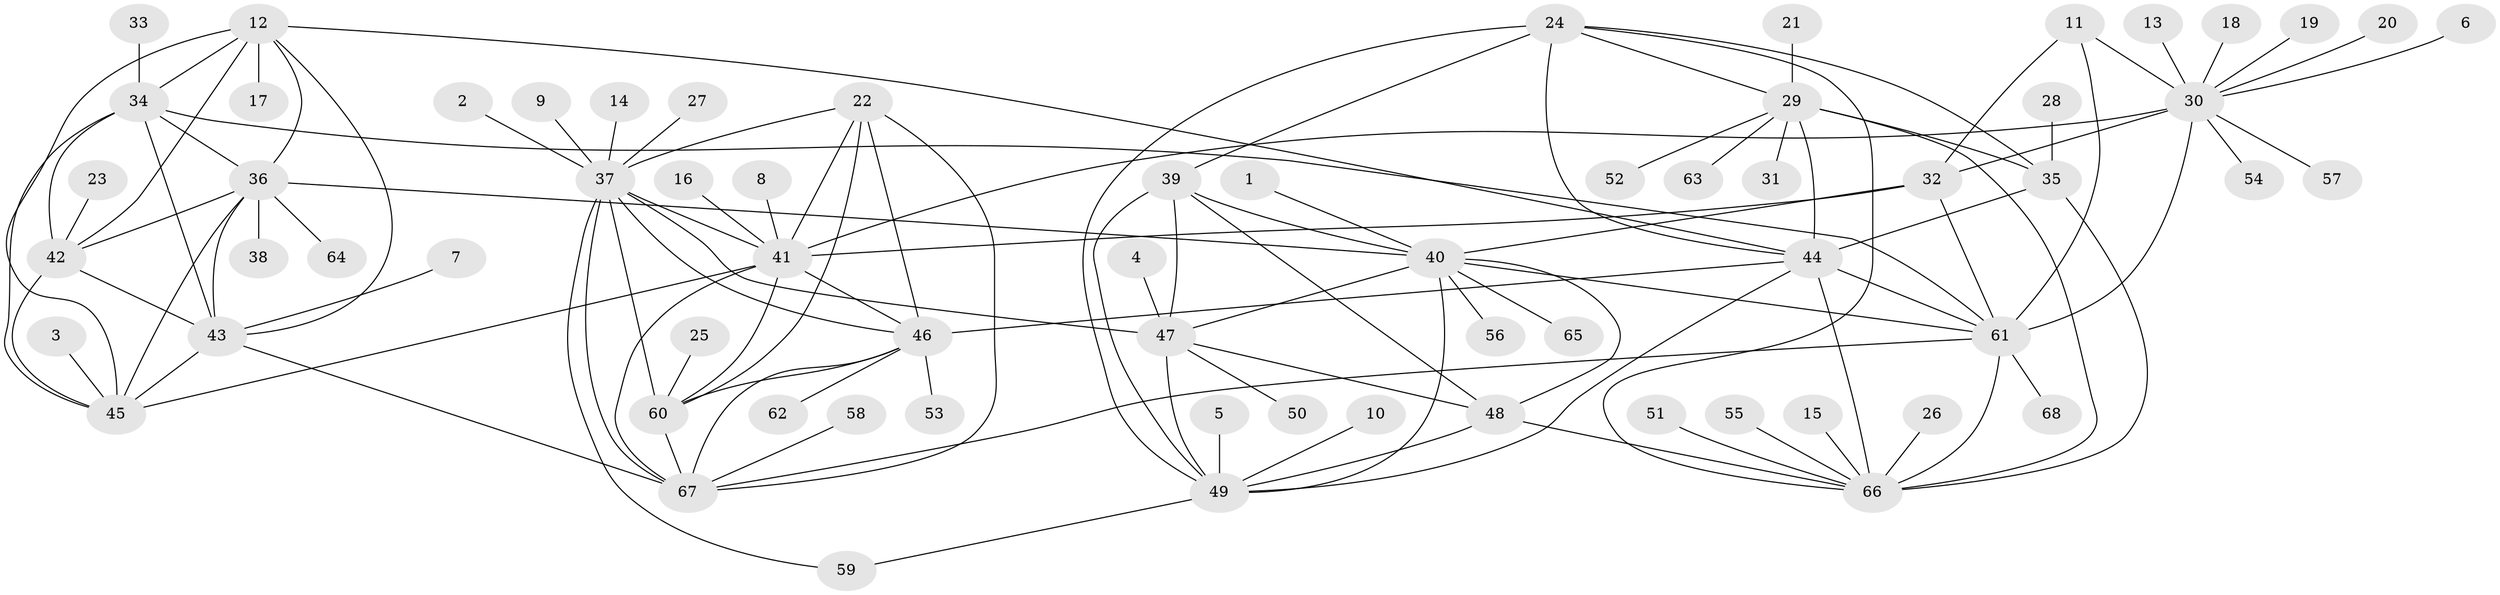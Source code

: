 // original degree distribution, {6: 0.022900763358778626, 9: 0.05343511450381679, 7: 0.05343511450381679, 11: 0.015267175572519083, 12: 0.015267175572519083, 8: 0.030534351145038167, 10: 0.022900763358778626, 13: 0.015267175572519083, 1: 0.5954198473282443, 2: 0.16030534351145037, 3: 0.015267175572519083}
// Generated by graph-tools (version 1.1) at 2025/26/03/09/25 03:26:35]
// undirected, 68 vertices, 117 edges
graph export_dot {
graph [start="1"]
  node [color=gray90,style=filled];
  1;
  2;
  3;
  4;
  5;
  6;
  7;
  8;
  9;
  10;
  11;
  12;
  13;
  14;
  15;
  16;
  17;
  18;
  19;
  20;
  21;
  22;
  23;
  24;
  25;
  26;
  27;
  28;
  29;
  30;
  31;
  32;
  33;
  34;
  35;
  36;
  37;
  38;
  39;
  40;
  41;
  42;
  43;
  44;
  45;
  46;
  47;
  48;
  49;
  50;
  51;
  52;
  53;
  54;
  55;
  56;
  57;
  58;
  59;
  60;
  61;
  62;
  63;
  64;
  65;
  66;
  67;
  68;
  1 -- 40 [weight=1.0];
  2 -- 37 [weight=1.0];
  3 -- 45 [weight=1.0];
  4 -- 47 [weight=1.0];
  5 -- 49 [weight=1.0];
  6 -- 30 [weight=1.0];
  7 -- 43 [weight=1.0];
  8 -- 41 [weight=1.0];
  9 -- 37 [weight=1.0];
  10 -- 49 [weight=1.0];
  11 -- 30 [weight=2.0];
  11 -- 32 [weight=1.0];
  11 -- 61 [weight=2.0];
  12 -- 17 [weight=1.0];
  12 -- 34 [weight=1.0];
  12 -- 36 [weight=1.0];
  12 -- 42 [weight=1.0];
  12 -- 43 [weight=1.0];
  12 -- 44 [weight=1.0];
  12 -- 45 [weight=1.0];
  13 -- 30 [weight=1.0];
  14 -- 37 [weight=1.0];
  15 -- 66 [weight=1.0];
  16 -- 41 [weight=1.0];
  18 -- 30 [weight=1.0];
  19 -- 30 [weight=1.0];
  20 -- 30 [weight=1.0];
  21 -- 29 [weight=1.0];
  22 -- 37 [weight=1.0];
  22 -- 41 [weight=1.0];
  22 -- 46 [weight=1.0];
  22 -- 60 [weight=1.0];
  22 -- 67 [weight=1.0];
  23 -- 42 [weight=1.0];
  24 -- 29 [weight=1.0];
  24 -- 35 [weight=1.0];
  24 -- 39 [weight=1.0];
  24 -- 44 [weight=2.0];
  24 -- 49 [weight=1.0];
  24 -- 66 [weight=1.0];
  25 -- 60 [weight=1.0];
  26 -- 66 [weight=1.0];
  27 -- 37 [weight=1.0];
  28 -- 35 [weight=1.0];
  29 -- 31 [weight=1.0];
  29 -- 35 [weight=1.0];
  29 -- 44 [weight=2.0];
  29 -- 52 [weight=1.0];
  29 -- 63 [weight=1.0];
  29 -- 66 [weight=1.0];
  30 -- 32 [weight=2.0];
  30 -- 41 [weight=1.0];
  30 -- 54 [weight=1.0];
  30 -- 57 [weight=1.0];
  30 -- 61 [weight=4.0];
  32 -- 40 [weight=1.0];
  32 -- 41 [weight=1.0];
  32 -- 61 [weight=2.0];
  33 -- 34 [weight=1.0];
  34 -- 36 [weight=1.0];
  34 -- 42 [weight=1.0];
  34 -- 43 [weight=1.0];
  34 -- 45 [weight=1.0];
  34 -- 61 [weight=1.0];
  35 -- 44 [weight=2.0];
  35 -- 66 [weight=1.0];
  36 -- 38 [weight=1.0];
  36 -- 40 [weight=1.0];
  36 -- 42 [weight=1.0];
  36 -- 43 [weight=1.0];
  36 -- 45 [weight=1.0];
  36 -- 64 [weight=1.0];
  37 -- 41 [weight=1.0];
  37 -- 46 [weight=1.0];
  37 -- 47 [weight=1.0];
  37 -- 59 [weight=1.0];
  37 -- 60 [weight=1.0];
  37 -- 67 [weight=1.0];
  39 -- 40 [weight=1.0];
  39 -- 47 [weight=1.0];
  39 -- 48 [weight=1.0];
  39 -- 49 [weight=2.0];
  40 -- 47 [weight=1.0];
  40 -- 48 [weight=1.0];
  40 -- 49 [weight=2.0];
  40 -- 56 [weight=1.0];
  40 -- 61 [weight=1.0];
  40 -- 65 [weight=1.0];
  41 -- 45 [weight=1.0];
  41 -- 46 [weight=1.0];
  41 -- 60 [weight=1.0];
  41 -- 67 [weight=1.0];
  42 -- 43 [weight=1.0];
  42 -- 45 [weight=1.0];
  43 -- 45 [weight=1.0];
  43 -- 67 [weight=1.0];
  44 -- 46 [weight=1.0];
  44 -- 49 [weight=1.0];
  44 -- 61 [weight=1.0];
  44 -- 66 [weight=2.0];
  46 -- 53 [weight=1.0];
  46 -- 60 [weight=1.0];
  46 -- 62 [weight=1.0];
  46 -- 67 [weight=1.0];
  47 -- 48 [weight=1.0];
  47 -- 49 [weight=2.0];
  47 -- 50 [weight=1.0];
  48 -- 49 [weight=2.0];
  48 -- 66 [weight=1.0];
  49 -- 59 [weight=1.0];
  51 -- 66 [weight=1.0];
  55 -- 66 [weight=1.0];
  58 -- 67 [weight=1.0];
  60 -- 67 [weight=1.0];
  61 -- 66 [weight=1.0];
  61 -- 67 [weight=1.0];
  61 -- 68 [weight=1.0];
}
